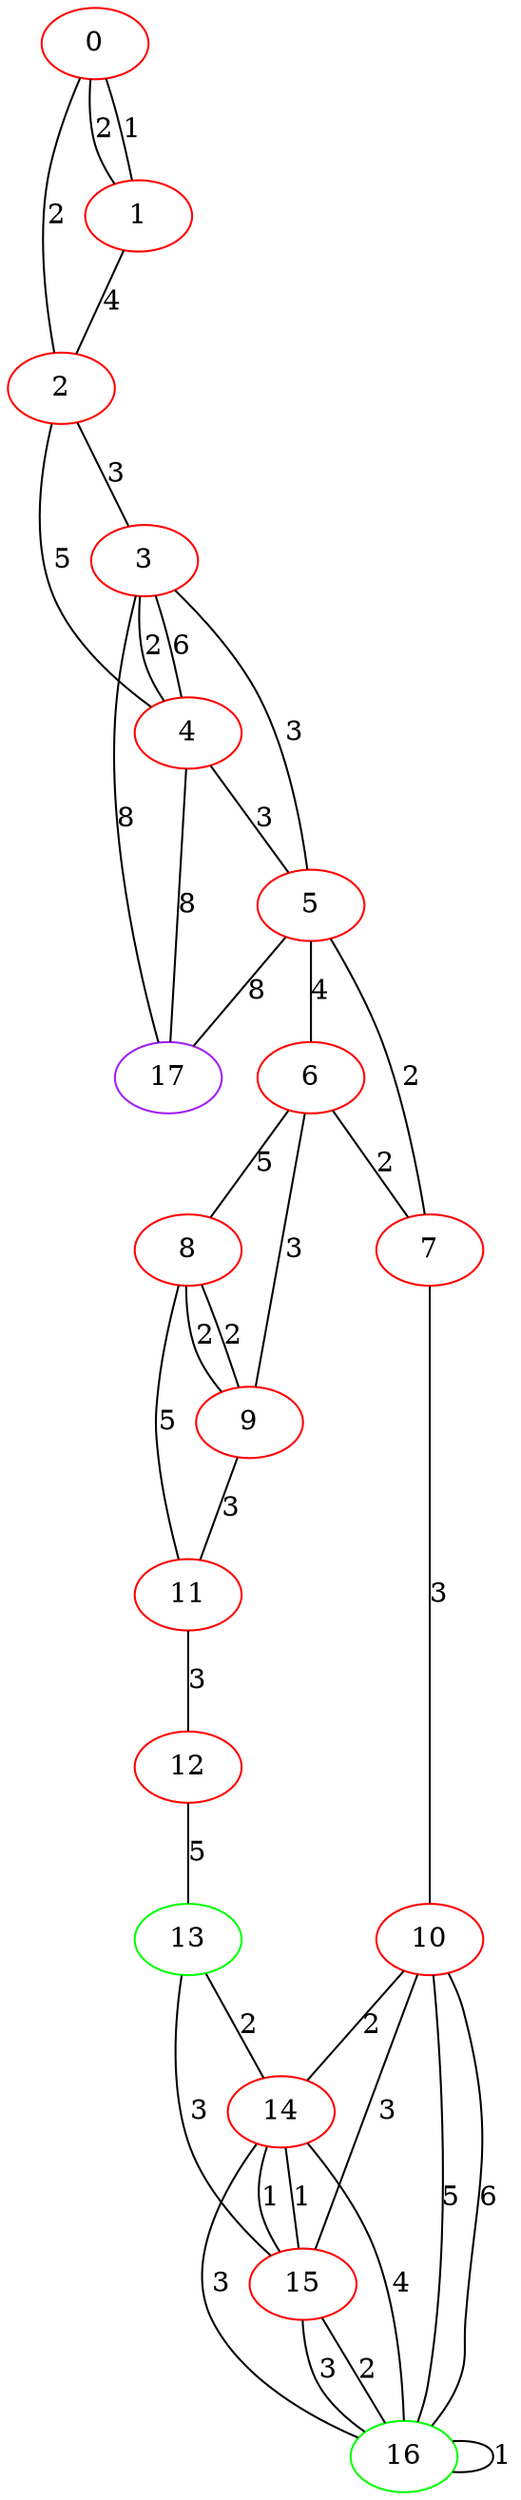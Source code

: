 graph "" {
0 [color=red, weight=1];
1 [color=red, weight=1];
2 [color=red, weight=1];
3 [color=red, weight=1];
4 [color=red, weight=1];
5 [color=red, weight=1];
6 [color=red, weight=1];
7 [color=red, weight=1];
8 [color=red, weight=1];
9 [color=red, weight=1];
10 [color=red, weight=1];
11 [color=red, weight=1];
12 [color=red, weight=1];
13 [color=green, weight=2];
14 [color=red, weight=1];
15 [color=red, weight=1];
16 [color=green, weight=2];
17 [color=purple, weight=4];
0 -- 1  [key=0, label=1];
0 -- 1  [key=1, label=2];
0 -- 2  [key=0, label=2];
1 -- 2  [key=0, label=4];
2 -- 3  [key=0, label=3];
2 -- 4  [key=0, label=5];
3 -- 17  [key=0, label=8];
3 -- 4  [key=0, label=6];
3 -- 4  [key=1, label=2];
3 -- 5  [key=0, label=3];
4 -- 17  [key=0, label=8];
4 -- 5  [key=0, label=3];
5 -- 17  [key=0, label=8];
5 -- 6  [key=0, label=4];
5 -- 7  [key=0, label=2];
6 -- 8  [key=0, label=5];
6 -- 9  [key=0, label=3];
6 -- 7  [key=0, label=2];
7 -- 10  [key=0, label=3];
8 -- 9  [key=0, label=2];
8 -- 9  [key=1, label=2];
8 -- 11  [key=0, label=5];
9 -- 11  [key=0, label=3];
10 -- 16  [key=0, label=5];
10 -- 16  [key=1, label=6];
10 -- 15  [key=0, label=3];
10 -- 14  [key=0, label=2];
11 -- 12  [key=0, label=3];
12 -- 13  [key=0, label=5];
13 -- 14  [key=0, label=2];
13 -- 15  [key=0, label=3];
14 -- 16  [key=0, label=3];
14 -- 16  [key=1, label=4];
14 -- 15  [key=0, label=1];
14 -- 15  [key=1, label=1];
15 -- 16  [key=0, label=2];
15 -- 16  [key=1, label=3];
16 -- 16  [key=0, label=1];
}
